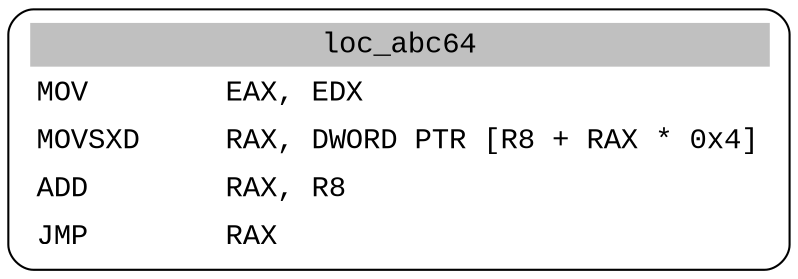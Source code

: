 digraph asm_graph {
1941 [
shape="Mrecord" fontname="Courier New"label =<<table border="0" cellborder="0" cellpadding="3"><tr><td align="center" colspan="2" bgcolor="grey">loc_abc64</td></tr><tr><td align="left">MOV        EAX, EDX</td></tr><tr><td align="left">MOVSXD     RAX, DWORD PTR [R8 + RAX * 0x4]</td></tr><tr><td align="left">ADD        RAX, R8</td></tr><tr><td align="left">JMP        RAX</td></tr></table>> ];
}